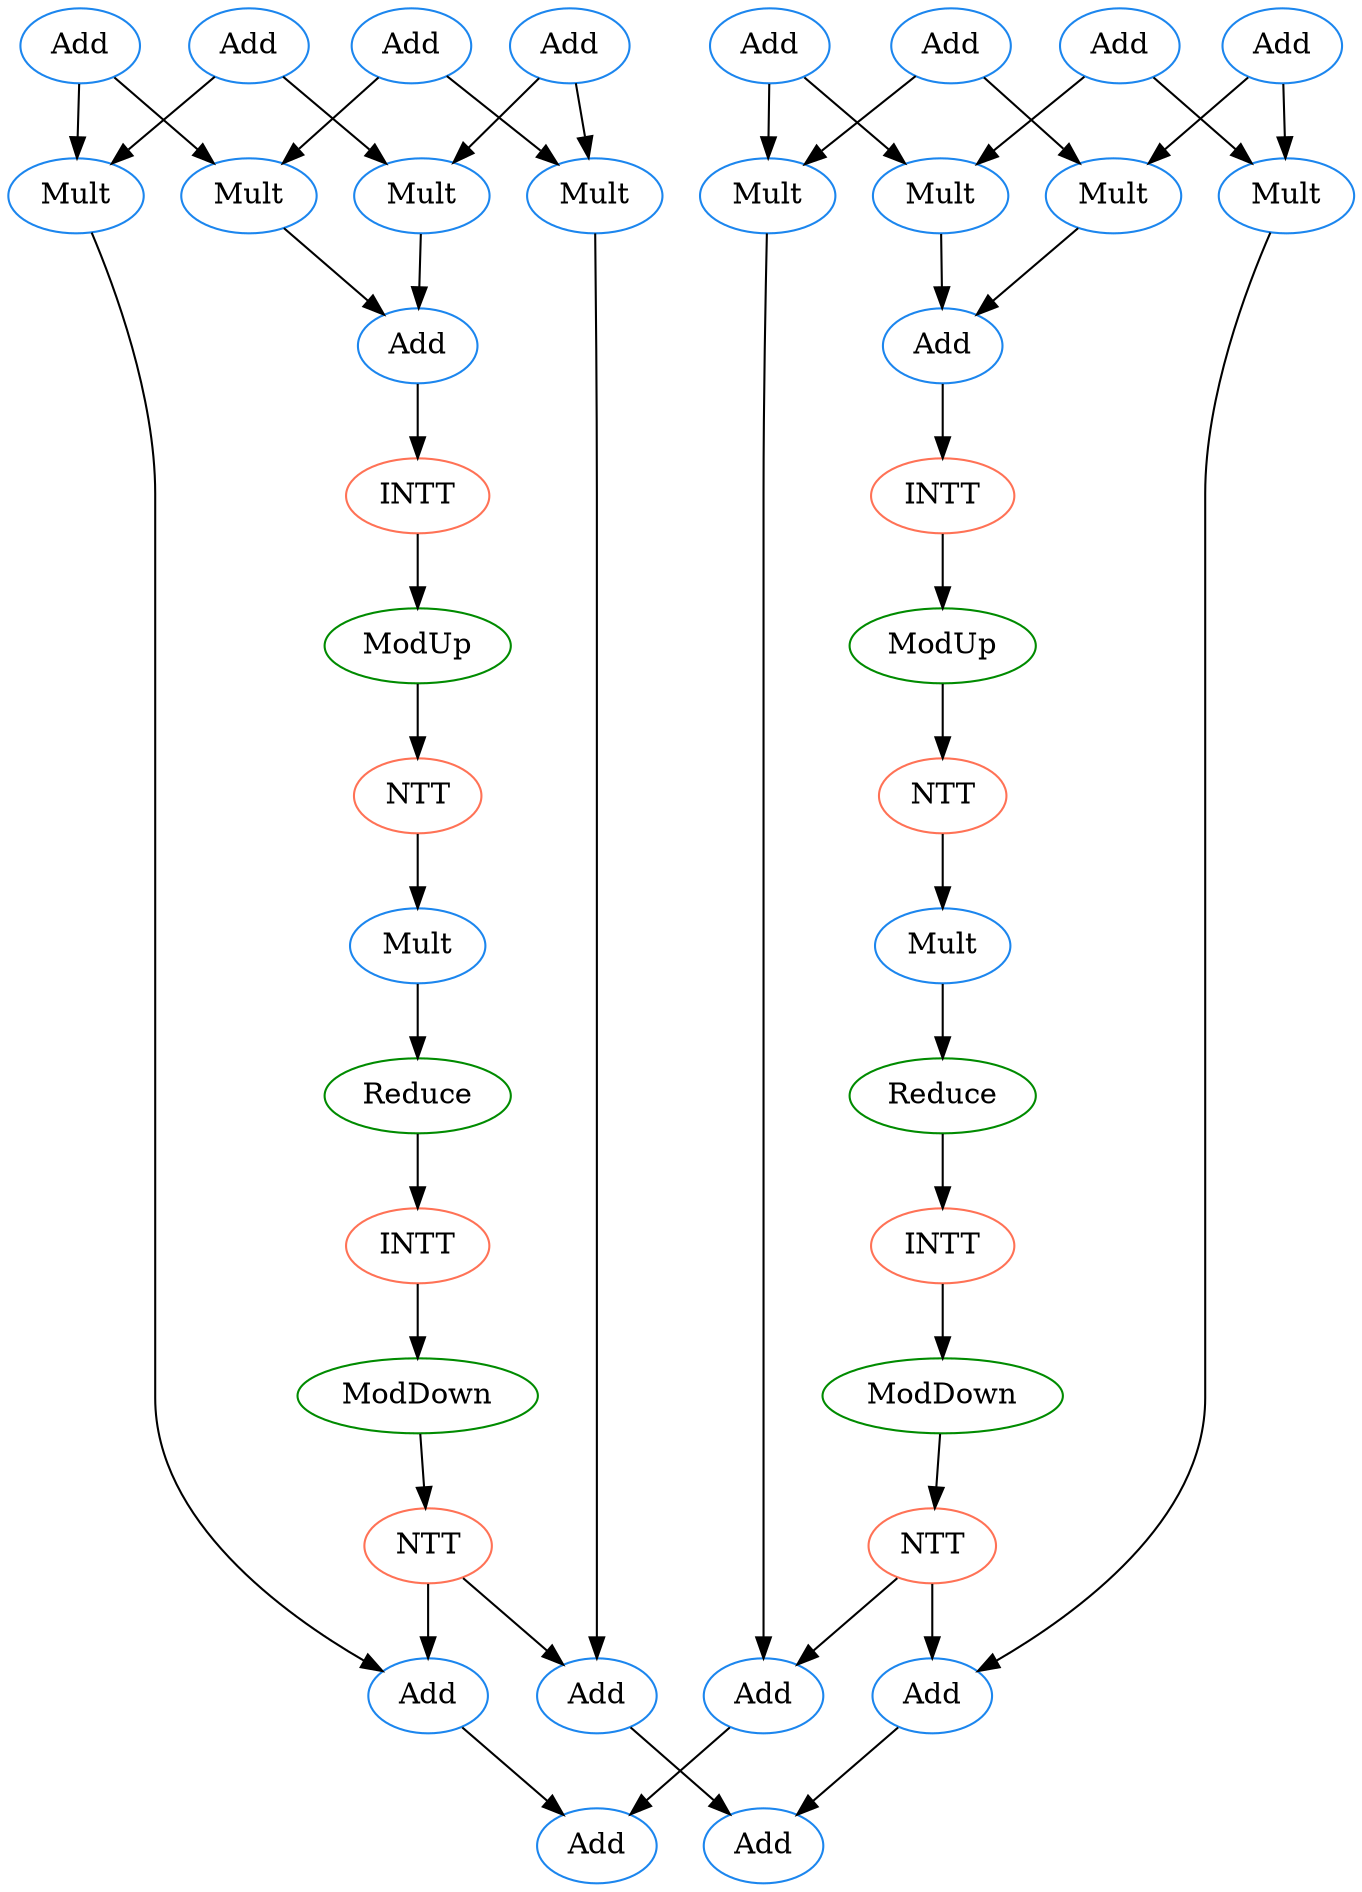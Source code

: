 digraph G {
0 [color=dodgerblue2, label=Add];
1 [color=dodgerblue2, label=Add];
2 [color=dodgerblue2, label=Add];
3 [color=dodgerblue2, label=Add];
4 [color=dodgerblue2, label=Mult];
5 [color=dodgerblue2, label=Mult];
6 [color=dodgerblue2, label=Mult];
7 [color=dodgerblue2, label=Mult];
8 [color=dodgerblue2, label=Add];
9 [color=coral1, label=INTT];
10 [color=green4, label=ModUp];
11 [color=coral1, label=NTT];
12 [color=dodgerblue2, label=Mult];
13 [color=green4, label=Reduce];
14 [color=coral1, label=INTT];
15 [color=green4, label=ModDown];
16 [color=coral1, label=NTT];
17 [color=dodgerblue2, label=Add];
18 [color=dodgerblue2, label=Add];
19 [color=dodgerblue2, label=Add];
20 [color=dodgerblue2, label=Add];
21 [color=dodgerblue2, label=Add];
22 [color=dodgerblue2, label=Add];
23 [color=dodgerblue2, label=Mult];
24 [color=dodgerblue2, label=Mult];
25 [color=dodgerblue2, label=Mult];
26 [color=dodgerblue2, label=Mult];
27 [color=dodgerblue2, label=Add];
28 [color=coral1, label=INTT];
29 [color=green4, label=ModUp];
30 [color=coral1, label=NTT];
31 [color=dodgerblue2, label=Mult];
32 [color=green4, label=Reduce];
33 [color=coral1, label=INTT];
34 [color=green4, label=ModDown];
35 [color=coral1, label=NTT];
36 [color=dodgerblue2, label=Add];
37 [color=dodgerblue2, label=Add];
38 [color=dodgerblue2, label=Add];
39 [color=dodgerblue2, label=Add];
0->4 ;
0->5 ;
1->7 ;
1->6 ;
2->4 ;
2->6 ;
3->7 ;
3->5 ;
4->17 ;
5->8 ;
6->8 ;
7->18 ;
8->9 ;
9->10 ;
10->11 ;
11->12 ;
12->13 ;
13->14 ;
14->15 ;
15->16 ;
16->17 ;
16->18 ;
17->38 ;
18->39 ;
19->23 ;
19->24 ;
20->26 ;
20->25 ;
21->23 ;
21->25 ;
22->26 ;
22->24 ;
23->36 ;
24->27 ;
25->27 ;
26->37 ;
27->28 ;
28->29 ;
29->30 ;
30->31 ;
31->32 ;
32->33 ;
33->34 ;
34->35 ;
35->36 ;
35->37 ;
36->38 ;
37->39 ;
}
